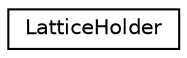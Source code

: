 digraph "Graphical Class Hierarchy"
{
  edge [fontname="Helvetica",fontsize="10",labelfontname="Helvetica",labelfontsize="10"];
  node [fontname="Helvetica",fontsize="10",shape=record];
  rankdir="LR";
  Node0 [label="LatticeHolder",height=0.2,width=0.4,color="black", fillcolor="white", style="filled",URL="$classkaldi_1_1LatticeHolder.html"];
}

